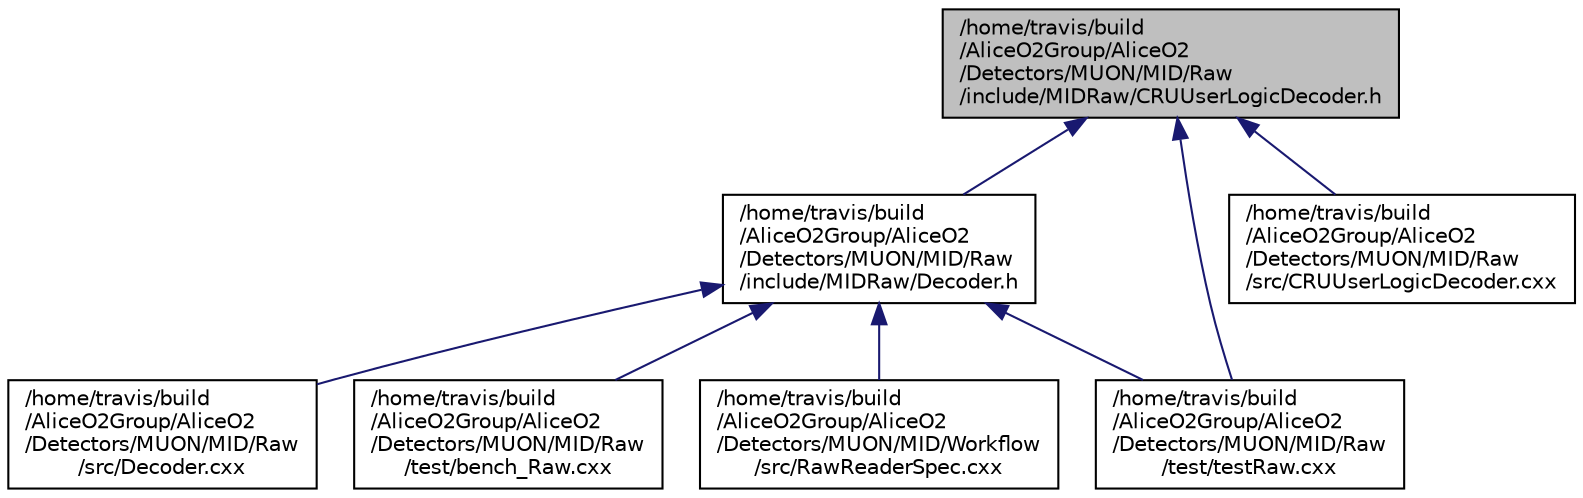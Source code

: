 digraph "/home/travis/build/AliceO2Group/AliceO2/Detectors/MUON/MID/Raw/include/MIDRaw/CRUUserLogicDecoder.h"
{
 // INTERACTIVE_SVG=YES
  bgcolor="transparent";
  edge [fontname="Helvetica",fontsize="10",labelfontname="Helvetica",labelfontsize="10"];
  node [fontname="Helvetica",fontsize="10",shape=record];
  Node1 [label="/home/travis/build\l/AliceO2Group/AliceO2\l/Detectors/MUON/MID/Raw\l/include/MIDRaw/CRUUserLogicDecoder.h",height=0.2,width=0.4,color="black", fillcolor="grey75", style="filled", fontcolor="black"];
  Node1 -> Node2 [dir="back",color="midnightblue",fontsize="10",style="solid",fontname="Helvetica"];
  Node2 [label="/home/travis/build\l/AliceO2Group/AliceO2\l/Detectors/MUON/MID/Raw\l/include/MIDRaw/Decoder.h",height=0.2,width=0.4,color="black",URL="$de/dc5/MUON_2MID_2Raw_2include_2MIDRaw_2Decoder_8h.html",tooltip="Mid raw data decoder. "];
  Node2 -> Node3 [dir="back",color="midnightblue",fontsize="10",style="solid",fontname="Helvetica"];
  Node3 [label="/home/travis/build\l/AliceO2Group/AliceO2\l/Detectors/MUON/MID/Raw\l/src/Decoder.cxx",height=0.2,width=0.4,color="black",URL="$dc/d28/MUON_2MID_2Raw_2src_2Decoder_8cxx.html",tooltip="MID raw data decoder. "];
  Node2 -> Node4 [dir="back",color="midnightblue",fontsize="10",style="solid",fontname="Helvetica"];
  Node4 [label="/home/travis/build\l/AliceO2Group/AliceO2\l/Detectors/MUON/MID/Raw\l/test/bench_Raw.cxx",height=0.2,width=0.4,color="black",URL="$d5/d52/bench__Raw_8cxx.html"];
  Node2 -> Node5 [dir="back",color="midnightblue",fontsize="10",style="solid",fontname="Helvetica"];
  Node5 [label="/home/travis/build\l/AliceO2Group/AliceO2\l/Detectors/MUON/MID/Raw\l/test/testRaw.cxx",height=0.2,width=0.4,color="black",URL="$d8/d4c/testRaw_8cxx.html"];
  Node2 -> Node6 [dir="back",color="midnightblue",fontsize="10",style="solid",fontname="Helvetica"];
  Node6 [label="/home/travis/build\l/AliceO2Group/AliceO2\l/Detectors/MUON/MID/Workflow\l/src/RawReaderSpec.cxx",height=0.2,width=0.4,color="black",URL="$d7/dc9/RawReaderSpec_8cxx.html",tooltip="Data processor spec for MID raw reader device. "];
  Node1 -> Node7 [dir="back",color="midnightblue",fontsize="10",style="solid",fontname="Helvetica"];
  Node7 [label="/home/travis/build\l/AliceO2Group/AliceO2\l/Detectors/MUON/MID/Raw\l/src/CRUUserLogicDecoder.cxx",height=0.2,width=0.4,color="black",URL="$d8/df0/CRUUserLogicDecoder_8cxx.html",tooltip="MID CRU user logic decoder. "];
  Node1 -> Node5 [dir="back",color="midnightblue",fontsize="10",style="solid",fontname="Helvetica"];
}
